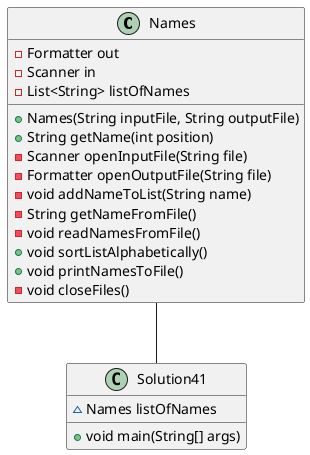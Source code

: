 @startuml
class Names {
-Formatter out
-Scanner in
-List<String> listOfNames

+Names(String inputFile, String outputFile)
+String getName(int position)
-Scanner openInputFile(String file)
-Formatter openOutputFile(String file)
-void addNameToList(String name)
-String getNameFromFile()
-void readNamesFromFile()
+void sortListAlphabetically()
+void printNamesToFile()
-void closeFiles()
}

class Solution41 {
~Names listOfNames
+void main(String[] args)
}

Names -- Solution41
@enduml